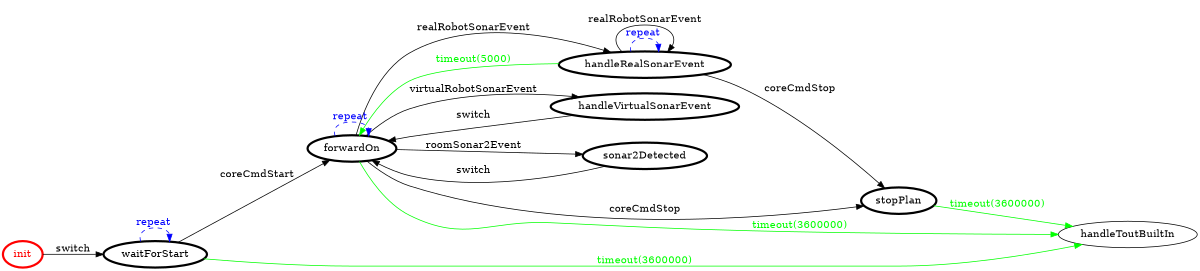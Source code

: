 /*
*
* A GraphViz DOT FSM description 
* Please use a GraphViz visualizer (like http://www.webgraphviz.com)
*  
*/

digraph finite_state_machine {
	rankdir=LR
	size="8,5"
	
	init [ color = red ][ fontcolor = red ][ penwidth = 3 ]
	handleRealSonarEvent [ color = black ][ fontcolor = black ][ penwidth = 3 ]
	handleVirtualSonarEvent [ color = black ][ fontcolor = black ][ penwidth = 3 ]
	sonar2Detected [ color = black ][ fontcolor = black ][ penwidth = 3 ]
	waitForStart [ color = black ][ fontcolor = black ][ penwidth = 3 ]
	forwardOn [ color = black ][ fontcolor = black ][ penwidth = 3 ]
	stopPlan [ color = black ][ fontcolor = black ][ penwidth = 3 ]
	
	handleRealSonarEvent -> forwardOn [ label = "timeout(5000)" ][ color = green ][ fontcolor = green ]
	sonar2Detected -> forwardOn [ label = "switch" ][ color = black ][ fontcolor = black ]
	waitForStart -> handleToutBuiltIn [ label = "timeout(3600000)" ][ color = green ][ fontcolor = green ]
	handleVirtualSonarEvent -> forwardOn [ label = "switch" ][ color = black ][ fontcolor = black ]
	stopPlan -> handleToutBuiltIn [ label = "timeout(3600000)" ][ color = green ][ fontcolor = green ]
	waitForStart -> forwardOn [ label = "coreCmdStart" ][ color = black ][ fontcolor = black ]
	forwardOn -> handleToutBuiltIn [ label = "timeout(3600000)" ][ color = green ][ fontcolor = green ]
	handleRealSonarEvent -> stopPlan [ label = "coreCmdStop" ][ color = black ][ fontcolor = black ]
	forwardOn -> stopPlan [ label = "coreCmdStop" ][ color = black ][ fontcolor = black ]
	forwardOn -> handleVirtualSonarEvent [ label = "virtualRobotSonarEvent" ][ color = black ][ fontcolor = black ]
	waitForStart -> waitForStart [ label = "repeat "][ style = dashed ][ color = blue ][ fontcolor = blue ]
	forwardOn -> handleRealSonarEvent [ label = "realRobotSonarEvent" ][ color = black ][ fontcolor = black ]
	forwardOn -> forwardOn [ label = "repeat "][ style = dashed ][ color = blue ][ fontcolor = blue ]
	init -> waitForStart [ label = "switch" ][ color = black ][ fontcolor = black ]
	handleRealSonarEvent -> handleRealSonarEvent [ label = "repeat "][ style = dashed ][ color = blue ][ fontcolor = blue ]
	forwardOn -> sonar2Detected [ label = "roomSonar2Event" ][ color = black ][ fontcolor = black ]
	handleRealSonarEvent -> handleRealSonarEvent [ label = "realRobotSonarEvent" ][ color = black ][ fontcolor = black ]
}

